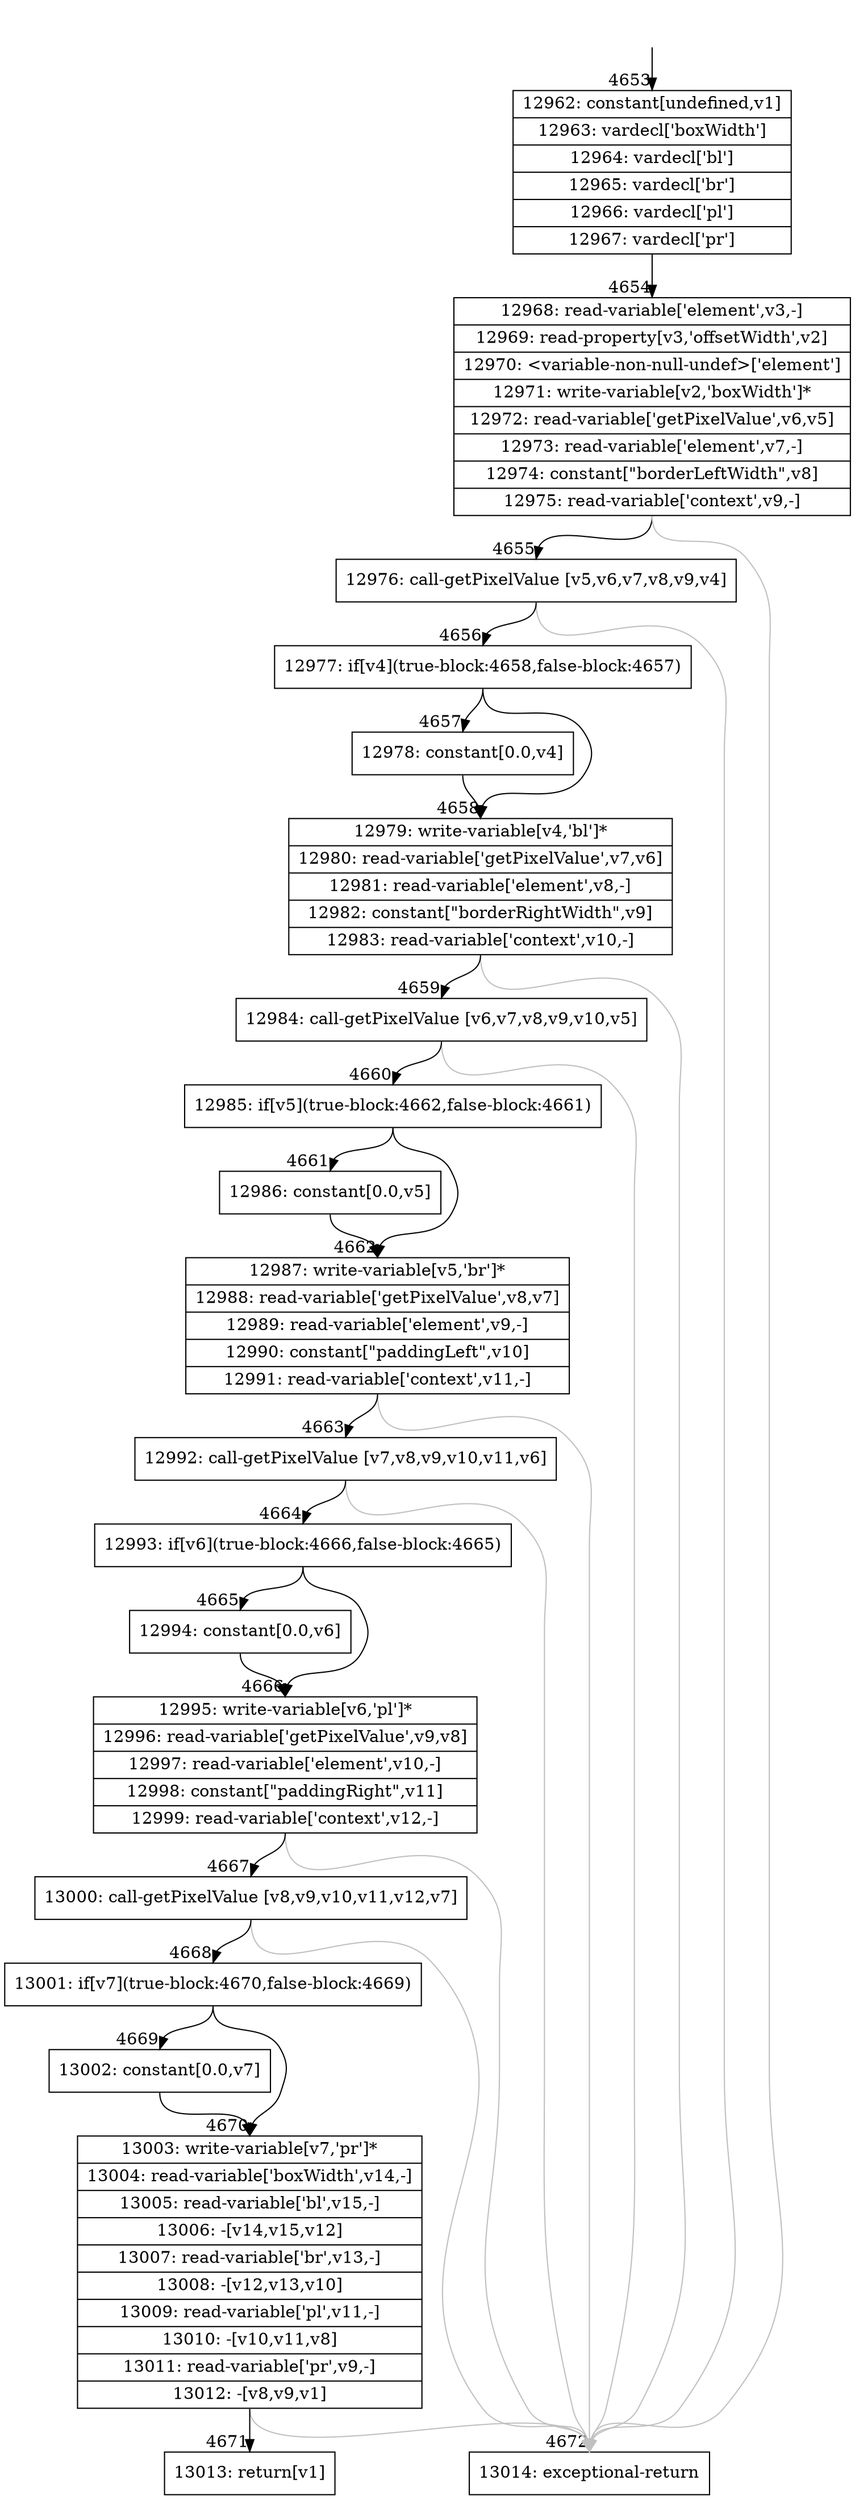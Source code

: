 digraph {
rankdir="TD"
BB_entry373[shape=none,label=""];
BB_entry373 -> BB4653 [tailport=s, headport=n, headlabel="    4653"]
BB4653 [shape=record label="{12962: constant[undefined,v1]|12963: vardecl['boxWidth']|12964: vardecl['bl']|12965: vardecl['br']|12966: vardecl['pl']|12967: vardecl['pr']}" ] 
BB4653 -> BB4654 [tailport=s, headport=n, headlabel="      4654"]
BB4654 [shape=record label="{12968: read-variable['element',v3,-]|12969: read-property[v3,'offsetWidth',v2]|12970: \<variable-non-null-undef\>['element']|12971: write-variable[v2,'boxWidth']*|12972: read-variable['getPixelValue',v6,v5]|12973: read-variable['element',v7,-]|12974: constant[\"borderLeftWidth\",v8]|12975: read-variable['context',v9,-]}" ] 
BB4654 -> BB4655 [tailport=s, headport=n, headlabel="      4655"]
BB4654 -> BB4672 [tailport=s, headport=n, color=gray, headlabel="      4672"]
BB4655 [shape=record label="{12976: call-getPixelValue [v5,v6,v7,v8,v9,v4]}" ] 
BB4655 -> BB4656 [tailport=s, headport=n, headlabel="      4656"]
BB4655 -> BB4672 [tailport=s, headport=n, color=gray]
BB4656 [shape=record label="{12977: if[v4](true-block:4658,false-block:4657)}" ] 
BB4656 -> BB4658 [tailport=s, headport=n, headlabel="      4658"]
BB4656 -> BB4657 [tailport=s, headport=n, headlabel="      4657"]
BB4657 [shape=record label="{12978: constant[0.0,v4]}" ] 
BB4657 -> BB4658 [tailport=s, headport=n]
BB4658 [shape=record label="{12979: write-variable[v4,'bl']*|12980: read-variable['getPixelValue',v7,v6]|12981: read-variable['element',v8,-]|12982: constant[\"borderRightWidth\",v9]|12983: read-variable['context',v10,-]}" ] 
BB4658 -> BB4659 [tailport=s, headport=n, headlabel="      4659"]
BB4658 -> BB4672 [tailport=s, headport=n, color=gray]
BB4659 [shape=record label="{12984: call-getPixelValue [v6,v7,v8,v9,v10,v5]}" ] 
BB4659 -> BB4660 [tailport=s, headport=n, headlabel="      4660"]
BB4659 -> BB4672 [tailport=s, headport=n, color=gray]
BB4660 [shape=record label="{12985: if[v5](true-block:4662,false-block:4661)}" ] 
BB4660 -> BB4662 [tailport=s, headport=n, headlabel="      4662"]
BB4660 -> BB4661 [tailport=s, headport=n, headlabel="      4661"]
BB4661 [shape=record label="{12986: constant[0.0,v5]}" ] 
BB4661 -> BB4662 [tailport=s, headport=n]
BB4662 [shape=record label="{12987: write-variable[v5,'br']*|12988: read-variable['getPixelValue',v8,v7]|12989: read-variable['element',v9,-]|12990: constant[\"paddingLeft\",v10]|12991: read-variable['context',v11,-]}" ] 
BB4662 -> BB4663 [tailport=s, headport=n, headlabel="      4663"]
BB4662 -> BB4672 [tailport=s, headport=n, color=gray]
BB4663 [shape=record label="{12992: call-getPixelValue [v7,v8,v9,v10,v11,v6]}" ] 
BB4663 -> BB4664 [tailport=s, headport=n, headlabel="      4664"]
BB4663 -> BB4672 [tailport=s, headport=n, color=gray]
BB4664 [shape=record label="{12993: if[v6](true-block:4666,false-block:4665)}" ] 
BB4664 -> BB4666 [tailport=s, headport=n, headlabel="      4666"]
BB4664 -> BB4665 [tailport=s, headport=n, headlabel="      4665"]
BB4665 [shape=record label="{12994: constant[0.0,v6]}" ] 
BB4665 -> BB4666 [tailport=s, headport=n]
BB4666 [shape=record label="{12995: write-variable[v6,'pl']*|12996: read-variable['getPixelValue',v9,v8]|12997: read-variable['element',v10,-]|12998: constant[\"paddingRight\",v11]|12999: read-variable['context',v12,-]}" ] 
BB4666 -> BB4667 [tailport=s, headport=n, headlabel="      4667"]
BB4666 -> BB4672 [tailport=s, headport=n, color=gray]
BB4667 [shape=record label="{13000: call-getPixelValue [v8,v9,v10,v11,v12,v7]}" ] 
BB4667 -> BB4668 [tailport=s, headport=n, headlabel="      4668"]
BB4667 -> BB4672 [tailport=s, headport=n, color=gray]
BB4668 [shape=record label="{13001: if[v7](true-block:4670,false-block:4669)}" ] 
BB4668 -> BB4670 [tailport=s, headport=n, headlabel="      4670"]
BB4668 -> BB4669 [tailport=s, headport=n, headlabel="      4669"]
BB4669 [shape=record label="{13002: constant[0.0,v7]}" ] 
BB4669 -> BB4670 [tailport=s, headport=n]
BB4670 [shape=record label="{13003: write-variable[v7,'pr']*|13004: read-variable['boxWidth',v14,-]|13005: read-variable['bl',v15,-]|13006: -[v14,v15,v12]|13007: read-variable['br',v13,-]|13008: -[v12,v13,v10]|13009: read-variable['pl',v11,-]|13010: -[v10,v11,v8]|13011: read-variable['pr',v9,-]|13012: -[v8,v9,v1]}" ] 
BB4670 -> BB4671 [tailport=s, headport=n, headlabel="      4671"]
BB4670 -> BB4672 [tailport=s, headport=n, color=gray]
BB4671 [shape=record label="{13013: return[v1]}" ] 
BB4672 [shape=record label="{13014: exceptional-return}" ] 
//#$~ 3519
}
